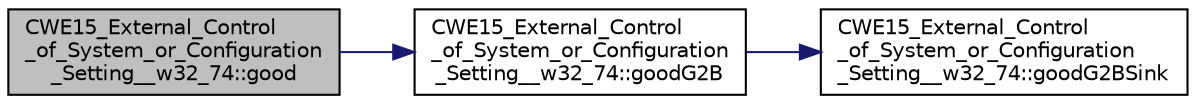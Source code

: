 digraph "CWE15_External_Control_of_System_or_Configuration_Setting__w32_74::good"
{
  edge [fontname="Helvetica",fontsize="10",labelfontname="Helvetica",labelfontsize="10"];
  node [fontname="Helvetica",fontsize="10",shape=record];
  rankdir="LR";
  Node8 [label="CWE15_External_Control\l_of_System_or_Configuration\l_Setting__w32_74::good",height=0.2,width=0.4,color="black", fillcolor="grey75", style="filled", fontcolor="black"];
  Node8 -> Node9 [color="midnightblue",fontsize="10",style="solid",fontname="Helvetica"];
  Node9 [label="CWE15_External_Control\l_of_System_or_Configuration\l_Setting__w32_74::goodG2B",height=0.2,width=0.4,color="black", fillcolor="white", style="filled",URL="$namespaceCWE15__External__Control__of__System__or__Configuration__Setting____w32__74.html#a2da1603fd5d2555ba95fb23b1456851f"];
  Node9 -> Node10 [color="midnightblue",fontsize="10",style="solid",fontname="Helvetica"];
  Node10 [label="CWE15_External_Control\l_of_System_or_Configuration\l_Setting__w32_74::goodG2BSink",height=0.2,width=0.4,color="black", fillcolor="white", style="filled",URL="$namespaceCWE15__External__Control__of__System__or__Configuration__Setting____w32__74.html#af90d05900a1e030a630882704a7efec7"];
}
